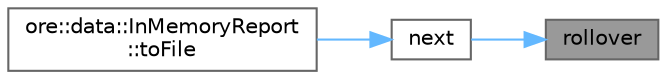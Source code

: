 digraph "rollover"
{
 // INTERACTIVE_SVG=YES
 // LATEX_PDF_SIZE
  bgcolor="transparent";
  edge [fontname=Helvetica,fontsize=10,labelfontname=Helvetica,labelfontsize=10];
  node [fontname=Helvetica,fontsize=10,shape=box,height=0.2,width=0.4];
  rankdir="RL";
  Node1 [label="rollover",height=0.2,width=0.4,color="gray40", fillcolor="grey60", style="filled", fontcolor="black",tooltip=" "];
  Node1 -> Node2 [dir="back",color="steelblue1",style="solid"];
  Node2 [label="next",height=0.2,width=0.4,color="grey40", fillcolor="white", style="filled",URL="$classore_1_1data_1_1_c_s_v_file_report.html#a7ba407af8cfb7f4701894176d4a3ea74",tooltip=" "];
  Node2 -> Node3 [dir="back",color="steelblue1",style="solid"];
  Node3 [label="ore::data::InMemoryReport\l::toFile",height=0.2,width=0.4,color="grey40", fillcolor="white", style="filled",URL="$classore_1_1data_1_1_in_memory_report.html#abe91a6caf015cdc4c4e53c3f03dcc103",tooltip=" "];
}
